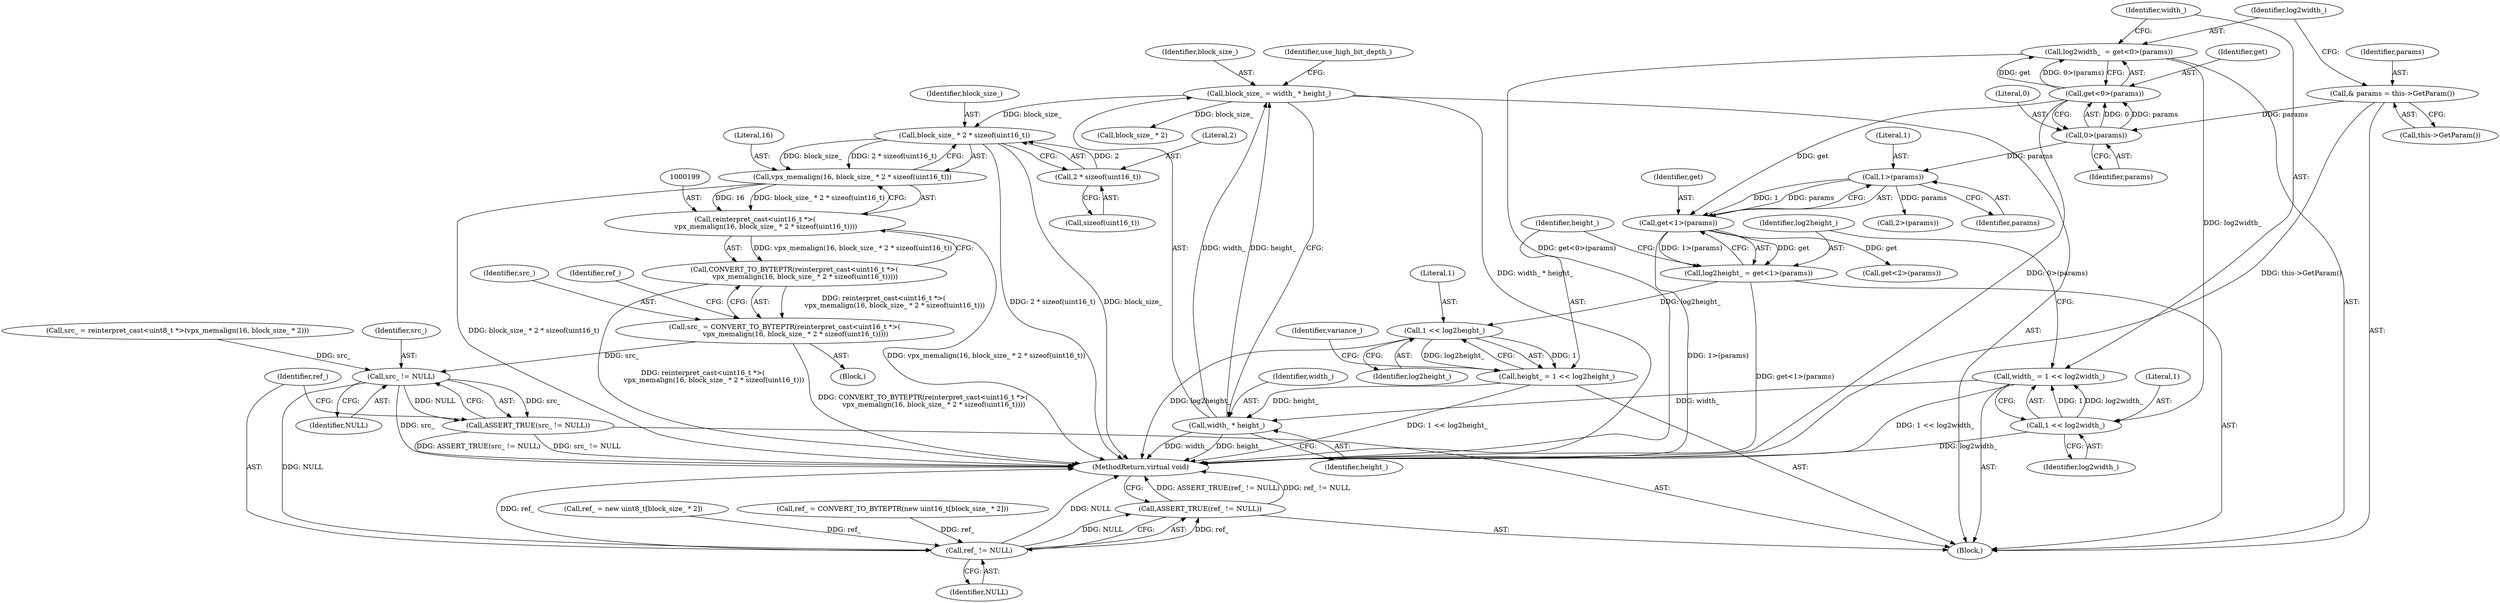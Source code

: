 digraph "0_Android_5a9753fca56f0eeb9f61e342b2fccffc364f9426_114@API" {
"1000202" [label="(Call,block_size_ * 2 * sizeof(uint16_t))"];
"1000171" [label="(Call,block_size_ = width_ * height_)"];
"1000173" [label="(Call,width_ * height_)"];
"1000113" [label="(Call,width_ = 1 << log2width_)"];
"1000115" [label="(Call,1 << log2width_)"];
"1000106" [label="(Call,log2width_  = get<0>(params))"];
"1000108" [label="(Call,get<0>(params))"];
"1000110" [label="(Call,0>(params))"];
"1000103" [label="(Call,& params = this->GetParam())"];
"1000125" [label="(Call,height_ = 1 << log2height_)"];
"1000127" [label="(Call,1 << log2height_)"];
"1000118" [label="(Call,log2height_ = get<1>(params))"];
"1000120" [label="(Call,get<1>(params))"];
"1000122" [label="(Call,1>(params))"];
"1000204" [label="(Call,2 * sizeof(uint16_t))"];
"1000200" [label="(Call,vpx_memalign(16, block_size_ * 2 * sizeof(uint16_t)))"];
"1000198" [label="(Call,reinterpret_cast<uint16_t *>(\n          vpx_memalign(16, block_size_ * 2 * sizeof(uint16_t))))"];
"1000197" [label="(Call,CONVERT_TO_BYTEPTR(reinterpret_cast<uint16_t *>(\n          vpx_memalign(16, block_size_ * 2 * sizeof(uint16_t)))))"];
"1000195" [label="(Call,src_ = CONVERT_TO_BYTEPTR(reinterpret_cast<uint16_t *>(\n          vpx_memalign(16, block_size_ * 2 * sizeof(uint16_t)))))"];
"1000214" [label="(Call,src_ != NULL)"];
"1000213" [label="(Call,ASSERT_TRUE(src_ != NULL))"];
"1000218" [label="(Call,ref_ != NULL)"];
"1000217" [label="(Call,ASSERT_TRUE(ref_ != NULL))"];
"1000108" [label="(Call,get<0>(params))"];
"1000116" [label="(Literal,1)"];
"1000206" [label="(Call,sizeof(uint16_t))"];
"1000189" [label="(Call,ref_ = new uint8_t[block_size_ * 2])"];
"1000109" [label="(Identifier,get)"];
"1000111" [label="(Literal,0)"];
"1000117" [label="(Identifier,log2width_)"];
"1000125" [label="(Call,height_ = 1 << log2height_)"];
"1000220" [label="(Identifier,NULL)"];
"1000219" [label="(Identifier,ref_)"];
"1000204" [label="(Call,2 * sizeof(uint16_t))"];
"1000101" [label="(Block,)"];
"1000106" [label="(Call,log2width_  = get<0>(params))"];
"1000221" [label="(MethodReturn,virtual void)"];
"1000114" [label="(Identifier,width_)"];
"1000197" [label="(Call,CONVERT_TO_BYTEPTR(reinterpret_cast<uint16_t *>(\n          vpx_memalign(16, block_size_ * 2 * sizeof(uint16_t)))))"];
"1000215" [label="(Identifier,src_)"];
"1000120" [label="(Call,get<1>(params))"];
"1000115" [label="(Call,1 << log2width_)"];
"1000110" [label="(Call,0>(params))"];
"1000194" [label="(Block,)"];
"1000196" [label="(Identifier,src_)"];
"1000180" [label="(Call,src_ = reinterpret_cast<uint8_t *>(vpx_memalign(16, block_size_ * 2)))"];
"1000127" [label="(Call,1 << log2height_)"];
"1000205" [label="(Literal,2)"];
"1000174" [label="(Identifier,width_)"];
"1000119" [label="(Identifier,log2height_)"];
"1000124" [label="(Identifier,params)"];
"1000213" [label="(Call,ASSERT_TRUE(src_ != NULL))"];
"1000178" [label="(Identifier,use_high_bit_depth_)"];
"1000113" [label="(Call,width_ = 1 << log2width_)"];
"1000118" [label="(Call,log2height_ = get<1>(params))"];
"1000173" [label="(Call,width_ * height_)"];
"1000129" [label="(Identifier,log2height_)"];
"1000123" [label="(Literal,1)"];
"1000186" [label="(Call,block_size_ * 2)"];
"1000208" [label="(Call,ref_ = CONVERT_TO_BYTEPTR(new uint16_t[block_size_ * 2]))"];
"1000131" [label="(Identifier,variance_)"];
"1000112" [label="(Identifier,params)"];
"1000200" [label="(Call,vpx_memalign(16, block_size_ * 2 * sizeof(uint16_t)))"];
"1000216" [label="(Identifier,NULL)"];
"1000128" [label="(Literal,1)"];
"1000175" [label="(Identifier,height_)"];
"1000172" [label="(Identifier,block_size_)"];
"1000198" [label="(Call,reinterpret_cast<uint16_t *>(\n          vpx_memalign(16, block_size_ * 2 * sizeof(uint16_t))))"];
"1000217" [label="(Call,ASSERT_TRUE(ref_ != NULL))"];
"1000195" [label="(Call,src_ = CONVERT_TO_BYTEPTR(reinterpret_cast<uint16_t *>(\n          vpx_memalign(16, block_size_ * 2 * sizeof(uint16_t)))))"];
"1000218" [label="(Call,ref_ != NULL)"];
"1000107" [label="(Identifier,log2width_)"];
"1000214" [label="(Call,src_ != NULL)"];
"1000201" [label="(Literal,16)"];
"1000203" [label="(Identifier,block_size_)"];
"1000134" [label="(Call,2>(params))"];
"1000209" [label="(Identifier,ref_)"];
"1000202" [label="(Call,block_size_ * 2 * sizeof(uint16_t))"];
"1000171" [label="(Call,block_size_ = width_ * height_)"];
"1000103" [label="(Call,& params = this->GetParam())"];
"1000122" [label="(Call,1>(params))"];
"1000126" [label="(Identifier,height_)"];
"1000104" [label="(Identifier,params)"];
"1000132" [label="(Call,get<2>(params))"];
"1000105" [label="(Call,this->GetParam())"];
"1000121" [label="(Identifier,get)"];
"1000202" -> "1000200"  [label="AST: "];
"1000202" -> "1000204"  [label="CFG: "];
"1000203" -> "1000202"  [label="AST: "];
"1000204" -> "1000202"  [label="AST: "];
"1000200" -> "1000202"  [label="CFG: "];
"1000202" -> "1000221"  [label="DDG: block_size_"];
"1000202" -> "1000221"  [label="DDG: 2 * sizeof(uint16_t)"];
"1000202" -> "1000200"  [label="DDG: block_size_"];
"1000202" -> "1000200"  [label="DDG: 2 * sizeof(uint16_t)"];
"1000171" -> "1000202"  [label="DDG: block_size_"];
"1000204" -> "1000202"  [label="DDG: 2"];
"1000171" -> "1000101"  [label="AST: "];
"1000171" -> "1000173"  [label="CFG: "];
"1000172" -> "1000171"  [label="AST: "];
"1000173" -> "1000171"  [label="AST: "];
"1000178" -> "1000171"  [label="CFG: "];
"1000171" -> "1000221"  [label="DDG: width_ * height_"];
"1000173" -> "1000171"  [label="DDG: width_"];
"1000173" -> "1000171"  [label="DDG: height_"];
"1000171" -> "1000186"  [label="DDG: block_size_"];
"1000173" -> "1000175"  [label="CFG: "];
"1000174" -> "1000173"  [label="AST: "];
"1000175" -> "1000173"  [label="AST: "];
"1000173" -> "1000221"  [label="DDG: width_"];
"1000173" -> "1000221"  [label="DDG: height_"];
"1000113" -> "1000173"  [label="DDG: width_"];
"1000125" -> "1000173"  [label="DDG: height_"];
"1000113" -> "1000101"  [label="AST: "];
"1000113" -> "1000115"  [label="CFG: "];
"1000114" -> "1000113"  [label="AST: "];
"1000115" -> "1000113"  [label="AST: "];
"1000119" -> "1000113"  [label="CFG: "];
"1000113" -> "1000221"  [label="DDG: 1 << log2width_"];
"1000115" -> "1000113"  [label="DDG: 1"];
"1000115" -> "1000113"  [label="DDG: log2width_"];
"1000115" -> "1000117"  [label="CFG: "];
"1000116" -> "1000115"  [label="AST: "];
"1000117" -> "1000115"  [label="AST: "];
"1000115" -> "1000221"  [label="DDG: log2width_"];
"1000106" -> "1000115"  [label="DDG: log2width_"];
"1000106" -> "1000101"  [label="AST: "];
"1000106" -> "1000108"  [label="CFG: "];
"1000107" -> "1000106"  [label="AST: "];
"1000108" -> "1000106"  [label="AST: "];
"1000114" -> "1000106"  [label="CFG: "];
"1000106" -> "1000221"  [label="DDG: get<0>(params)"];
"1000108" -> "1000106"  [label="DDG: get"];
"1000108" -> "1000106"  [label="DDG: 0>(params)"];
"1000108" -> "1000110"  [label="CFG: "];
"1000109" -> "1000108"  [label="AST: "];
"1000110" -> "1000108"  [label="AST: "];
"1000108" -> "1000221"  [label="DDG: 0>(params)"];
"1000110" -> "1000108"  [label="DDG: 0"];
"1000110" -> "1000108"  [label="DDG: params"];
"1000108" -> "1000120"  [label="DDG: get"];
"1000110" -> "1000112"  [label="CFG: "];
"1000111" -> "1000110"  [label="AST: "];
"1000112" -> "1000110"  [label="AST: "];
"1000103" -> "1000110"  [label="DDG: params"];
"1000110" -> "1000122"  [label="DDG: params"];
"1000103" -> "1000101"  [label="AST: "];
"1000103" -> "1000105"  [label="CFG: "];
"1000104" -> "1000103"  [label="AST: "];
"1000105" -> "1000103"  [label="AST: "];
"1000107" -> "1000103"  [label="CFG: "];
"1000103" -> "1000221"  [label="DDG: this->GetParam()"];
"1000125" -> "1000101"  [label="AST: "];
"1000125" -> "1000127"  [label="CFG: "];
"1000126" -> "1000125"  [label="AST: "];
"1000127" -> "1000125"  [label="AST: "];
"1000131" -> "1000125"  [label="CFG: "];
"1000125" -> "1000221"  [label="DDG: 1 << log2height_"];
"1000127" -> "1000125"  [label="DDG: 1"];
"1000127" -> "1000125"  [label="DDG: log2height_"];
"1000127" -> "1000129"  [label="CFG: "];
"1000128" -> "1000127"  [label="AST: "];
"1000129" -> "1000127"  [label="AST: "];
"1000127" -> "1000221"  [label="DDG: log2height_"];
"1000118" -> "1000127"  [label="DDG: log2height_"];
"1000118" -> "1000101"  [label="AST: "];
"1000118" -> "1000120"  [label="CFG: "];
"1000119" -> "1000118"  [label="AST: "];
"1000120" -> "1000118"  [label="AST: "];
"1000126" -> "1000118"  [label="CFG: "];
"1000118" -> "1000221"  [label="DDG: get<1>(params)"];
"1000120" -> "1000118"  [label="DDG: get"];
"1000120" -> "1000118"  [label="DDG: 1>(params)"];
"1000120" -> "1000122"  [label="CFG: "];
"1000121" -> "1000120"  [label="AST: "];
"1000122" -> "1000120"  [label="AST: "];
"1000120" -> "1000221"  [label="DDG: 1>(params)"];
"1000122" -> "1000120"  [label="DDG: 1"];
"1000122" -> "1000120"  [label="DDG: params"];
"1000120" -> "1000132"  [label="DDG: get"];
"1000122" -> "1000124"  [label="CFG: "];
"1000123" -> "1000122"  [label="AST: "];
"1000124" -> "1000122"  [label="AST: "];
"1000122" -> "1000134"  [label="DDG: params"];
"1000204" -> "1000206"  [label="CFG: "];
"1000205" -> "1000204"  [label="AST: "];
"1000206" -> "1000204"  [label="AST: "];
"1000200" -> "1000198"  [label="AST: "];
"1000201" -> "1000200"  [label="AST: "];
"1000198" -> "1000200"  [label="CFG: "];
"1000200" -> "1000221"  [label="DDG: block_size_ * 2 * sizeof(uint16_t)"];
"1000200" -> "1000198"  [label="DDG: 16"];
"1000200" -> "1000198"  [label="DDG: block_size_ * 2 * sizeof(uint16_t)"];
"1000198" -> "1000197"  [label="AST: "];
"1000199" -> "1000198"  [label="AST: "];
"1000197" -> "1000198"  [label="CFG: "];
"1000198" -> "1000221"  [label="DDG: vpx_memalign(16, block_size_ * 2 * sizeof(uint16_t))"];
"1000198" -> "1000197"  [label="DDG: vpx_memalign(16, block_size_ * 2 * sizeof(uint16_t))"];
"1000197" -> "1000195"  [label="AST: "];
"1000195" -> "1000197"  [label="CFG: "];
"1000197" -> "1000221"  [label="DDG: reinterpret_cast<uint16_t *>(\n          vpx_memalign(16, block_size_ * 2 * sizeof(uint16_t)))"];
"1000197" -> "1000195"  [label="DDG: reinterpret_cast<uint16_t *>(\n          vpx_memalign(16, block_size_ * 2 * sizeof(uint16_t)))"];
"1000195" -> "1000194"  [label="AST: "];
"1000196" -> "1000195"  [label="AST: "];
"1000209" -> "1000195"  [label="CFG: "];
"1000195" -> "1000221"  [label="DDG: CONVERT_TO_BYTEPTR(reinterpret_cast<uint16_t *>(\n          vpx_memalign(16, block_size_ * 2 * sizeof(uint16_t))))"];
"1000195" -> "1000214"  [label="DDG: src_"];
"1000214" -> "1000213"  [label="AST: "];
"1000214" -> "1000216"  [label="CFG: "];
"1000215" -> "1000214"  [label="AST: "];
"1000216" -> "1000214"  [label="AST: "];
"1000213" -> "1000214"  [label="CFG: "];
"1000214" -> "1000221"  [label="DDG: src_"];
"1000214" -> "1000213"  [label="DDG: src_"];
"1000214" -> "1000213"  [label="DDG: NULL"];
"1000180" -> "1000214"  [label="DDG: src_"];
"1000214" -> "1000218"  [label="DDG: NULL"];
"1000213" -> "1000101"  [label="AST: "];
"1000219" -> "1000213"  [label="CFG: "];
"1000213" -> "1000221"  [label="DDG: src_ != NULL"];
"1000213" -> "1000221"  [label="DDG: ASSERT_TRUE(src_ != NULL)"];
"1000218" -> "1000217"  [label="AST: "];
"1000218" -> "1000220"  [label="CFG: "];
"1000219" -> "1000218"  [label="AST: "];
"1000220" -> "1000218"  [label="AST: "];
"1000217" -> "1000218"  [label="CFG: "];
"1000218" -> "1000221"  [label="DDG: ref_"];
"1000218" -> "1000221"  [label="DDG: NULL"];
"1000218" -> "1000217"  [label="DDG: ref_"];
"1000218" -> "1000217"  [label="DDG: NULL"];
"1000208" -> "1000218"  [label="DDG: ref_"];
"1000189" -> "1000218"  [label="DDG: ref_"];
"1000217" -> "1000101"  [label="AST: "];
"1000221" -> "1000217"  [label="CFG: "];
"1000217" -> "1000221"  [label="DDG: ASSERT_TRUE(ref_ != NULL)"];
"1000217" -> "1000221"  [label="DDG: ref_ != NULL"];
}
